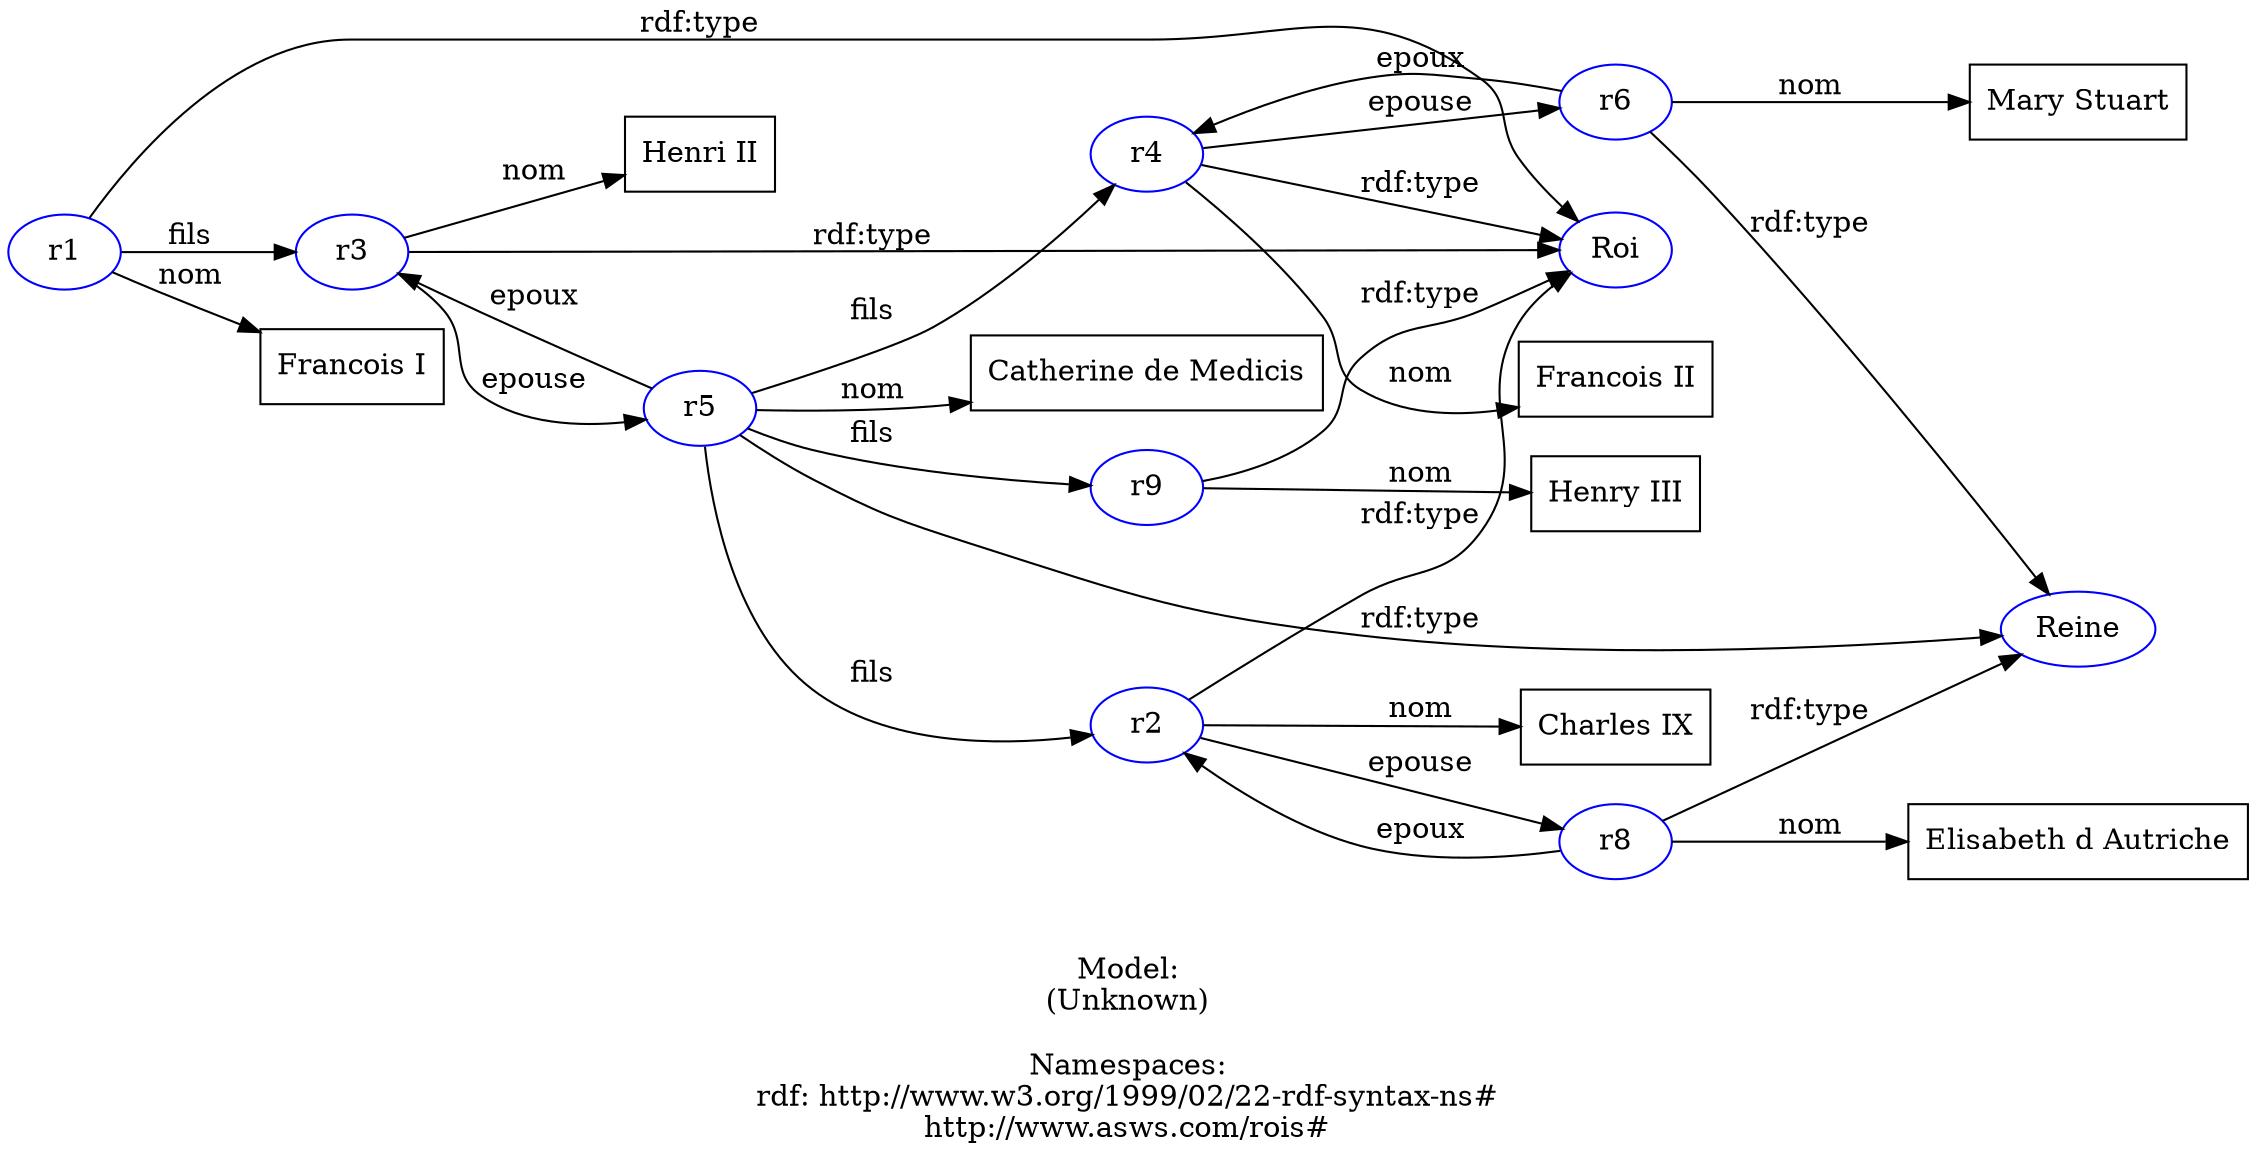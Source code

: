 digraph {
	rankdir = LR;
	charset="utf-8";

	"Rr1" -> "RRoi" [ label="rdf:type" ];
	"Rr1" -> "LFrancois I" [ label="nom" ];
	"Rr1" -> "Rr3" [ label="fils" ];
	"Rr3" -> "RRoi" [ label="rdf:type" ];
	"Rr3" -> "LHenri II" [ label="nom" ];
	"Rr3" -> "Rr5" [ label="epouse" ];
	"Rr5" -> "RReine" [ label="rdf:type" ];
	"Rr5" -> "Rr3" [ label="epoux" ];
	"Rr5" -> "LCatherine de Medicis" [ label="nom" ];
	"Rr5" -> "Rr4" [ label="fils" ];
	"Rr5" -> "Rr2" [ label="fils" ];
	"Rr5" -> "Rr9" [ label="fils" ];
	"Rr4" -> "RRoi" [ label="rdf:type" ];
	"Rr4" -> "LFrancois II" [ label="nom" ];
	"Rr4" -> "Rr6" [ label="epouse" ];
	"Rr2" -> "RRoi" [ label="rdf:type" ];
	"Rr2" -> "LCharles IX" [ label="nom" ];
	"Rr2" -> "Rr8" [ label="epouse" ];
	"Rr9" -> "RRoi" [ label="rdf:type" ];
	"Rr9" -> "LHenry III" [ label="nom" ];
	"Rr6" -> "RReine" [ label="rdf:type" ];
	"Rr6" -> "LMary Stuart" [ label="nom" ];
	"Rr6" -> "Rr4" [ label="epoux" ];
	"Rr8" -> "RReine" [ label="rdf:type" ];
	"Rr8" -> "LElisabeth d Autriche" [ label="nom" ];
	"Rr8" -> "Rr2" [ label="epoux" ];

	// Resources
	"Rr1" [ label="r1", shape = ellipse, color = blue ];
	"RRoi" [ label="Roi", shape = ellipse, color = blue ];
	"Rr3" [ label="r3", shape = ellipse, color = blue ];
	"Rr5" [ label="r5", shape = ellipse, color = blue ];
	"RReine" [ label="Reine", shape = ellipse, color = blue ];
	"Rr4" [ label="r4", shape = ellipse, color = blue ];
	"Rr2" [ label="r2", shape = ellipse, color = blue ];
	"Rr9" [ label="r9", shape = ellipse, color = blue ];
	"Rr6" [ label="r6", shape = ellipse, color = blue ];
	"Rr8" [ label="r8", shape = ellipse, color = blue ];

	// Anonymous nodes

	// Literals
	"LFrancois I" [ label="Francois I", shape = record ];
	"LHenri II" [ label="Henri II", shape = record ];
	"LCatherine de Medicis" [ label="Catherine de Medicis", shape = record ];
	"LFrancois II" [ label="Francois II", shape = record ];
	"LCharles IX" [ label="Charles IX", shape = record ];
	"LHenry III" [ label="Henry III", shape = record ];
	"LMary Stuart" [ label="Mary Stuart", shape = record ];
	"LElisabeth d Autriche" [ label="Elisabeth d Autriche", shape = record ];

	label="\n\nModel:\n(Unknown)\n\nNamespaces:\nrdf: http://www.w3.org/1999/02/22-rdf-syntax-ns#\nhttp://www.asws.com/rois#\n";
}
